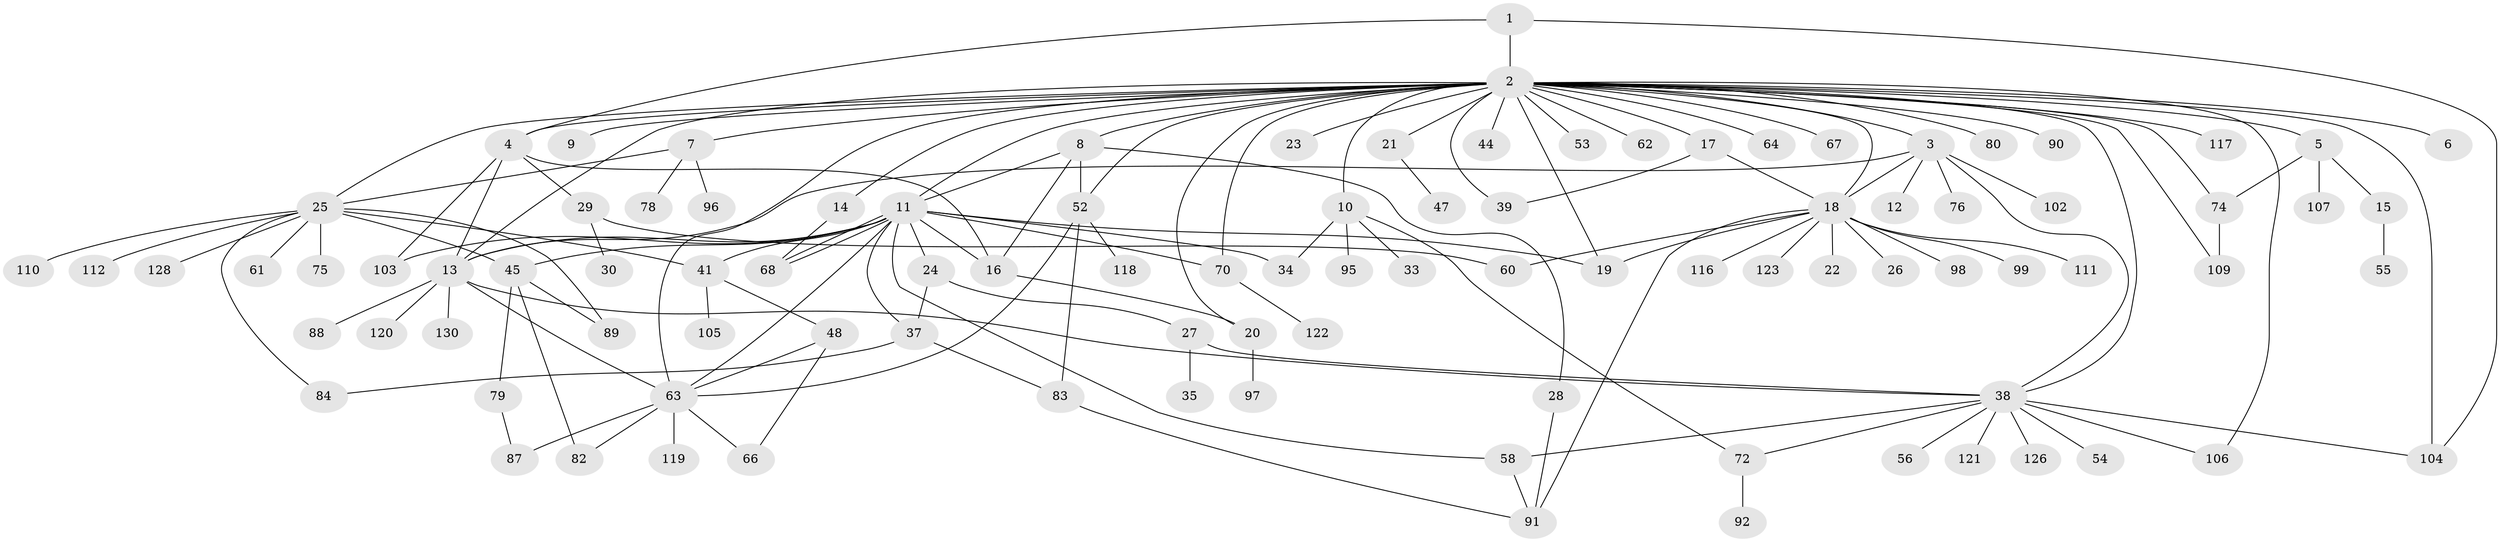 // Generated by graph-tools (version 1.1) at 2025/51/02/27/25 19:51:59]
// undirected, 98 vertices, 144 edges
graph export_dot {
graph [start="1"]
  node [color=gray90,style=filled];
  1;
  2 [super="+113"];
  3 [super="+57"];
  4 [super="+36"];
  5 [super="+32"];
  6;
  7;
  8 [super="+51"];
  9;
  10 [super="+46"];
  11 [super="+43"];
  12;
  13 [super="+49"];
  14;
  15;
  16;
  17;
  18 [super="+31"];
  19 [super="+127"];
  20 [super="+86"];
  21;
  22;
  23;
  24 [super="+73"];
  25 [super="+59"];
  26;
  27 [super="+50"];
  28 [super="+65"];
  29;
  30;
  33;
  34;
  35;
  37 [super="+93"];
  38 [super="+40"];
  39 [super="+85"];
  41 [super="+42"];
  44;
  45 [super="+71"];
  47;
  48 [super="+77"];
  52 [super="+125"];
  53;
  54 [super="+114"];
  55;
  56;
  58;
  60;
  61;
  62;
  63 [super="+100"];
  64;
  66;
  67;
  68 [super="+69"];
  70 [super="+108"];
  72 [super="+81"];
  74 [super="+124"];
  75;
  76;
  78;
  79;
  80;
  82;
  83;
  84 [super="+94"];
  87;
  88;
  89;
  90;
  91 [super="+101"];
  92;
  95;
  96;
  97;
  98;
  99;
  102;
  103;
  104 [super="+129"];
  105;
  106;
  107;
  109;
  110;
  111 [super="+115"];
  112;
  116;
  117;
  118;
  119;
  120;
  121;
  122;
  123;
  126;
  128;
  130;
  1 -- 2;
  1 -- 4;
  1 -- 104;
  2 -- 3;
  2 -- 4;
  2 -- 5;
  2 -- 6;
  2 -- 7;
  2 -- 8;
  2 -- 9;
  2 -- 10;
  2 -- 11 [weight=2];
  2 -- 13;
  2 -- 14;
  2 -- 17;
  2 -- 19;
  2 -- 20;
  2 -- 21;
  2 -- 23;
  2 -- 25;
  2 -- 38;
  2 -- 44;
  2 -- 53;
  2 -- 62;
  2 -- 63;
  2 -- 64;
  2 -- 67;
  2 -- 70;
  2 -- 74;
  2 -- 80;
  2 -- 90;
  2 -- 104;
  2 -- 106;
  2 -- 109;
  2 -- 117;
  2 -- 18;
  2 -- 52;
  2 -- 39;
  3 -- 12;
  3 -- 18;
  3 -- 76;
  3 -- 102;
  3 -- 13;
  3 -- 38;
  4 -- 16;
  4 -- 29;
  4 -- 103;
  4 -- 13;
  5 -- 15;
  5 -- 107;
  5 -- 74;
  7 -- 25;
  7 -- 78;
  7 -- 96;
  8 -- 11;
  8 -- 28;
  8 -- 52;
  8 -- 16;
  10 -- 33;
  10 -- 34;
  10 -- 95;
  10 -- 72;
  11 -- 13;
  11 -- 16;
  11 -- 24;
  11 -- 34;
  11 -- 37;
  11 -- 41;
  11 -- 58;
  11 -- 63;
  11 -- 68;
  11 -- 68;
  11 -- 70;
  11 -- 103;
  11 -- 45;
  11 -- 19;
  13 -- 38;
  13 -- 63;
  13 -- 130 [weight=2];
  13 -- 88;
  13 -- 120;
  14 -- 68;
  15 -- 55;
  16 -- 20;
  17 -- 39;
  17 -- 18;
  18 -- 22;
  18 -- 26;
  18 -- 60;
  18 -- 99;
  18 -- 116;
  18 -- 123;
  18 -- 98;
  18 -- 111;
  18 -- 91;
  18 -- 19;
  20 -- 97;
  21 -- 47;
  24 -- 27;
  24 -- 37;
  25 -- 45;
  25 -- 112;
  25 -- 128;
  25 -- 89;
  25 -- 41;
  25 -- 75;
  25 -- 110;
  25 -- 84;
  25 -- 61;
  27 -- 35;
  27 -- 38;
  28 -- 91;
  29 -- 30;
  29 -- 60;
  37 -- 83;
  37 -- 84;
  38 -- 54;
  38 -- 58;
  38 -- 106;
  38 -- 121;
  38 -- 126;
  38 -- 56;
  38 -- 72;
  38 -- 104;
  41 -- 48;
  41 -- 105;
  45 -- 79;
  45 -- 82;
  45 -- 89;
  48 -- 63;
  48 -- 66;
  52 -- 63;
  52 -- 83;
  52 -- 118;
  58 -- 91;
  63 -- 66;
  63 -- 87;
  63 -- 119;
  63 -- 82;
  70 -- 122;
  72 -- 92;
  74 -- 109;
  79 -- 87;
  83 -- 91;
}
